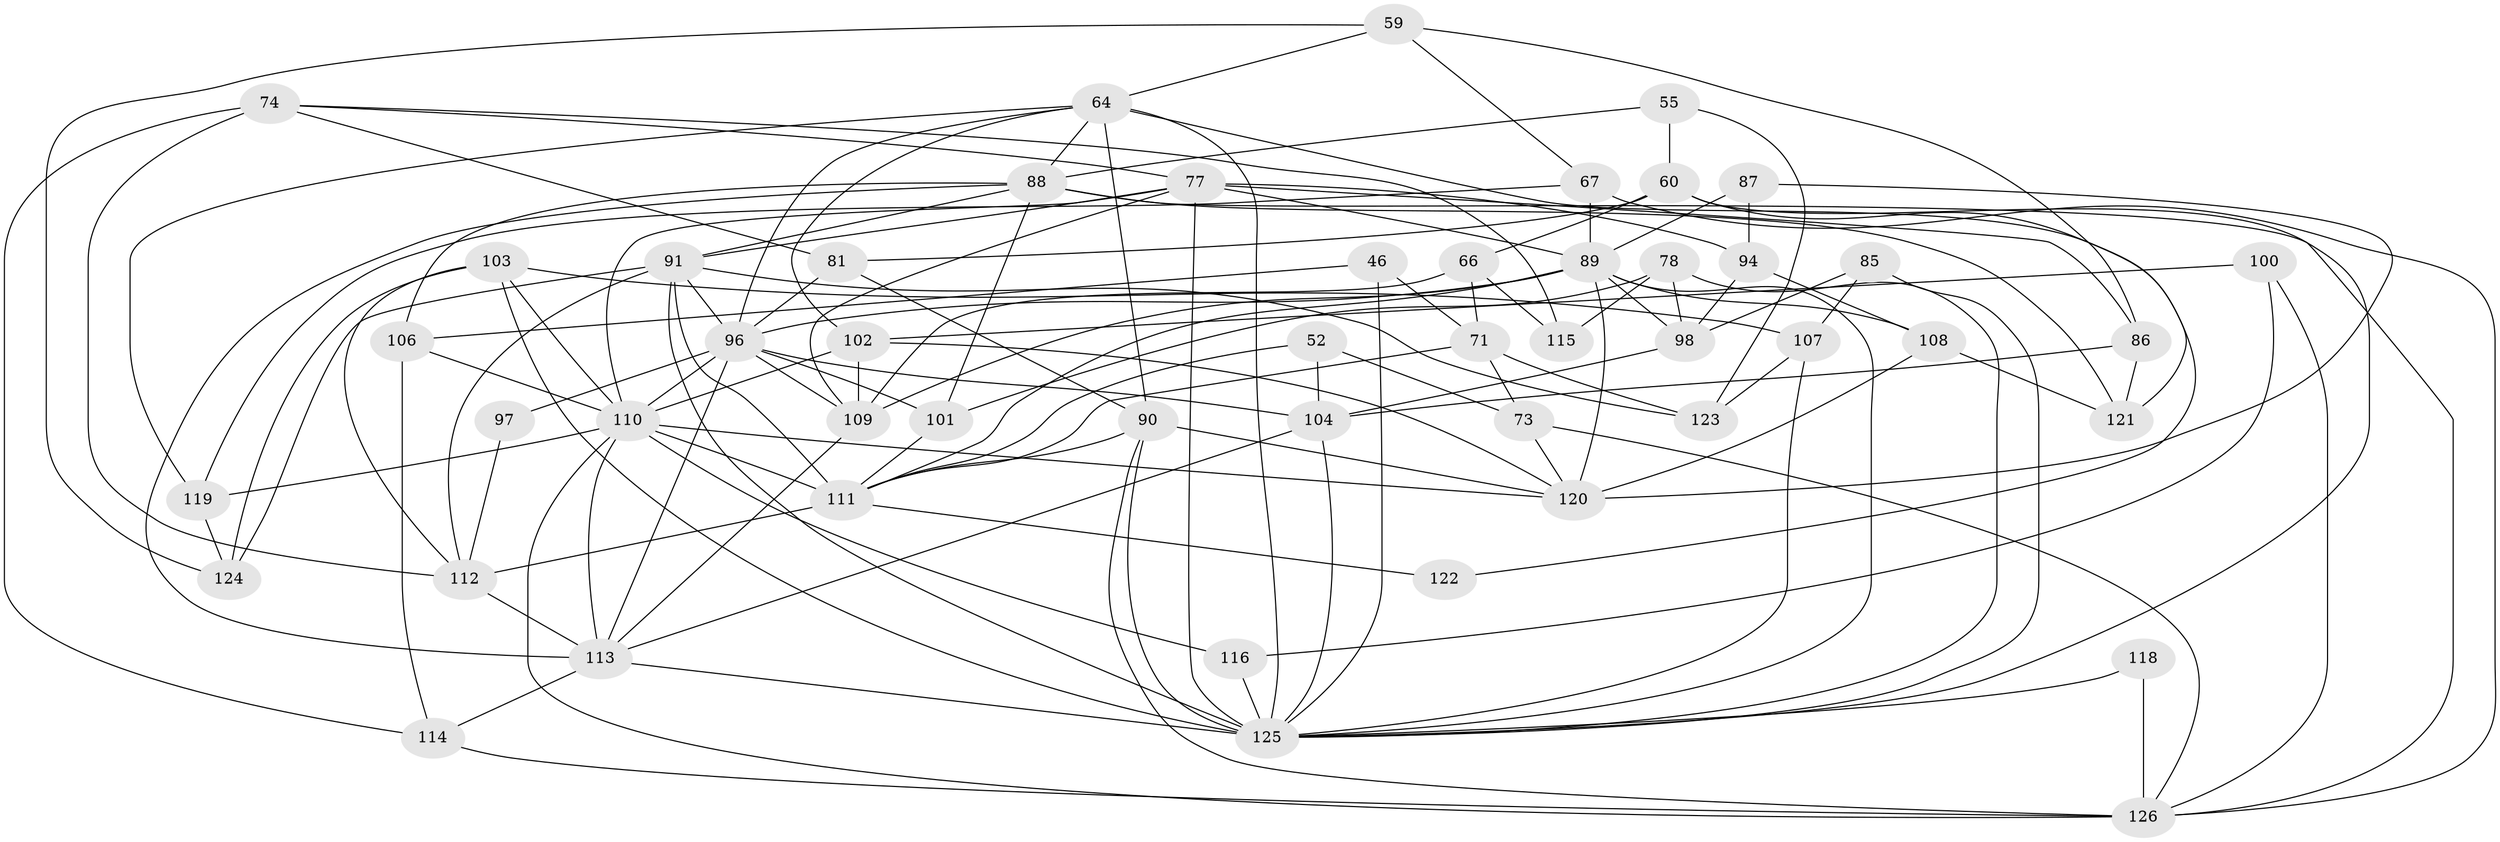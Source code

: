 // original degree distribution, {4: 1.0}
// Generated by graph-tools (version 1.1) at 2025/03/03/04/25 22:03:54]
// undirected, 50 vertices, 131 edges
graph export_dot {
graph [start="1"]
  node [color=gray90,style=filled];
  46;
  52;
  55;
  59;
  60 [super="+41"];
  64 [super="+32"];
  66 [super="+8"];
  67;
  71 [super="+47"];
  73;
  74 [super="+39"];
  77 [super="+43"];
  78;
  81;
  85;
  86;
  87 [super="+6"];
  88 [super="+23+57"];
  89 [super="+3+26+31+80"];
  90 [super="+62+63+82"];
  91 [super="+65"];
  94;
  96 [super="+92+58+34"];
  97;
  98 [super="+38"];
  100;
  101;
  102 [super="+18"];
  103 [super="+45"];
  104 [super="+13+30"];
  106;
  107 [super="+75"];
  108;
  109 [super="+84"];
  110 [super="+70"];
  111 [super="+99+105"];
  112 [super="+16+24"];
  113 [super="+28+83"];
  114;
  115;
  116;
  118;
  119;
  120 [super="+22+56"];
  121;
  122;
  123;
  124;
  125 [super="+50+93+117+95"];
  126 [super="+17+49"];
  46 -- 106;
  46 -- 71;
  46 -- 125 [weight=2];
  52 -- 104 [weight=2];
  52 -- 73;
  52 -- 111;
  55 -- 123;
  55 -- 60 [weight=2];
  55 -- 88;
  59 -- 86;
  59 -- 67;
  59 -- 124;
  59 -- 64;
  60 -- 81;
  60 -- 121;
  60 -- 66;
  60 -- 125;
  64 -- 102;
  64 -- 88;
  64 -- 90;
  64 -- 119;
  64 -- 122;
  64 -- 125;
  64 -- 96;
  66 -- 109;
  66 -- 115 [weight=2];
  66 -- 71 [weight=2];
  67 -- 119;
  67 -- 89;
  67 -- 126;
  71 -- 73;
  71 -- 123;
  71 -- 111;
  73 -- 126;
  73 -- 120;
  74 -- 81;
  74 -- 115;
  74 -- 114;
  74 -- 112 [weight=2];
  74 -- 77;
  77 -- 86;
  77 -- 89;
  77 -- 91;
  77 -- 125;
  77 -- 94;
  77 -- 109;
  77 -- 110;
  78 -- 115;
  78 -- 101;
  78 -- 125;
  78 -- 98;
  81 -- 90;
  81 -- 96;
  85 -- 107 [weight=2];
  85 -- 125;
  85 -- 98;
  86 -- 121;
  86 -- 104;
  87 -- 94;
  87 -- 89 [weight=2];
  87 -- 120 [weight=3];
  88 -- 121;
  88 -- 101;
  88 -- 106;
  88 -- 126;
  88 -- 113;
  88 -- 91;
  89 -- 108;
  89 -- 125 [weight=4];
  89 -- 109 [weight=4];
  89 -- 111;
  89 -- 96 [weight=2];
  89 -- 98;
  89 -- 120;
  90 -- 120 [weight=2];
  90 -- 126;
  90 -- 125 [weight=4];
  90 -- 111;
  91 -- 96 [weight=2];
  91 -- 125 [weight=3];
  91 -- 123;
  91 -- 111 [weight=3];
  91 -- 112 [weight=2];
  91 -- 124;
  94 -- 98;
  94 -- 108;
  96 -- 97 [weight=3];
  96 -- 109 [weight=2];
  96 -- 101;
  96 -- 113;
  96 -- 104 [weight=2];
  96 -- 110;
  97 -- 112;
  98 -- 104 [weight=2];
  100 -- 102 [weight=2];
  100 -- 116;
  100 -- 126;
  101 -- 111;
  102 -- 110;
  102 -- 120;
  102 -- 109;
  103 -- 107 [weight=2];
  103 -- 124;
  103 -- 112;
  103 -- 125;
  103 -- 110;
  104 -- 113;
  104 -- 125 [weight=2];
  106 -- 114;
  106 -- 110;
  107 -- 123;
  107 -- 125;
  108 -- 120;
  108 -- 121;
  109 -- 113;
  110 -- 111 [weight=2];
  110 -- 113;
  110 -- 116;
  110 -- 119;
  110 -- 120;
  110 -- 126;
  111 -- 122 [weight=3];
  111 -- 112;
  112 -- 113 [weight=3];
  113 -- 125 [weight=3];
  113 -- 114;
  114 -- 126;
  116 -- 125 [weight=2];
  118 -- 126 [weight=3];
  118 -- 125;
  119 -- 124;
}
